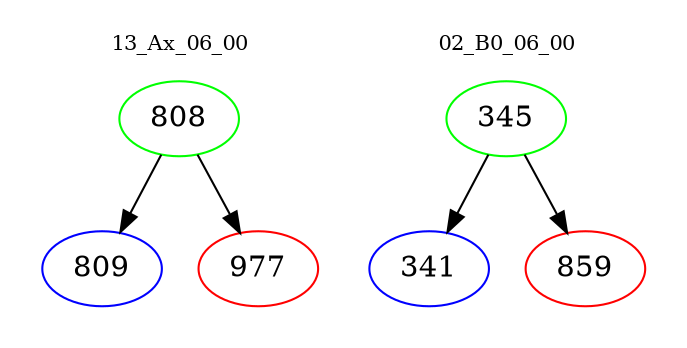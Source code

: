 digraph{
subgraph cluster_0 {
color = white
label = "13_Ax_06_00";
fontsize=10;
T0_808 [label="808", color="green"]
T0_808 -> T0_809 [color="black"]
T0_809 [label="809", color="blue"]
T0_808 -> T0_977 [color="black"]
T0_977 [label="977", color="red"]
}
subgraph cluster_1 {
color = white
label = "02_B0_06_00";
fontsize=10;
T1_345 [label="345", color="green"]
T1_345 -> T1_341 [color="black"]
T1_341 [label="341", color="blue"]
T1_345 -> T1_859 [color="black"]
T1_859 [label="859", color="red"]
}
}
